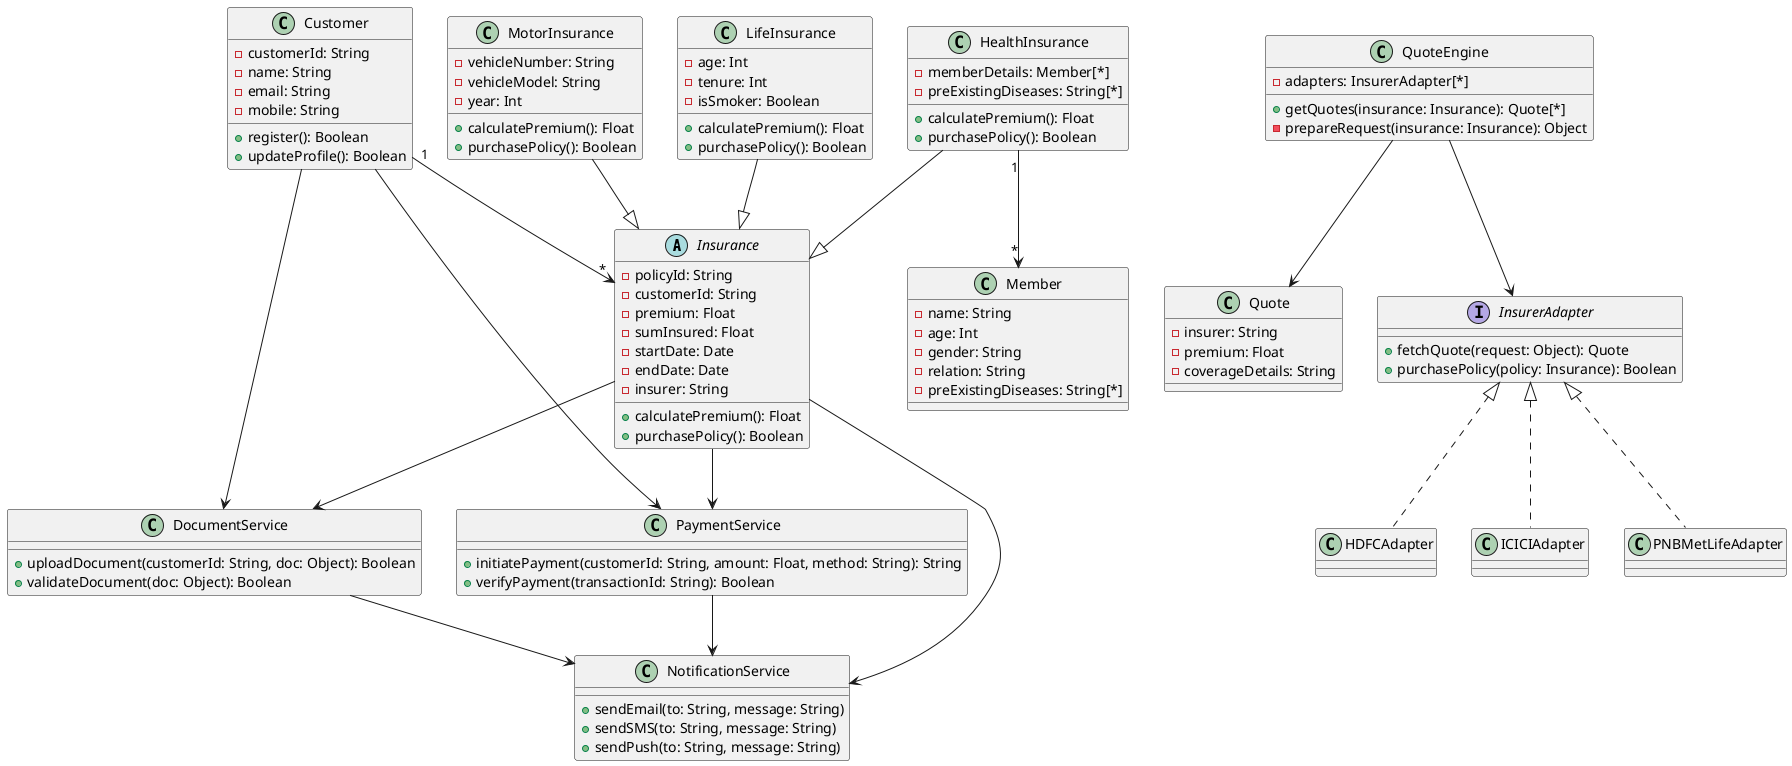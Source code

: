 @startuml

' Abstract Insurance class
abstract class Insurance {
    - policyId: String
    - customerId: String
    - premium: Float
    - sumInsured: Float
    - startDate: Date
    - endDate: Date
    - insurer: String

    + calculatePremium(): Float
    + purchasePolicy(): Boolean
}

' Subclasses
class MotorInsurance {
    - vehicleNumber: String
    - vehicleModel: String
    - year: Int

    + calculatePremium(): Float
    + purchasePolicy(): Boolean
}

class HealthInsurance {
    - memberDetails: Member[*]
    - preExistingDiseases: String[*]

    + calculatePremium(): Float
    + purchasePolicy(): Boolean
}

class LifeInsurance {
    - age: Int
    - tenure: Int
    - isSmoker: Boolean

    + calculatePremium(): Float
    + purchasePolicy(): Boolean
}

' Inheritance
MotorInsurance --|> Insurance
HealthInsurance --|> Insurance
LifeInsurance --|> Insurance

' Supporting Member class
class Member {
    - name: String
    - age: Int
    - gender: String
    - relation: String
    - preExistingDiseases: String[*]
}

' Associations
HealthInsurance "1" --> "*" Member

' Customer class
class Customer {
    - customerId: String
    - name: String
    - email: String
    - mobile: String

    + register(): Boolean
    + updateProfile(): Boolean
}

' Associations
Customer "1" --> "*" Insurance

' Quote class
class Quote {
    - insurer: String
    - premium: Float
    - coverageDetails: String
}

' Adapter interface and concrete implementations
interface InsurerAdapter {
    + fetchQuote(request: Object): Quote
    + purchasePolicy(policy: Insurance): Boolean
}

class HDFCAdapter
class ICICIAdapter
class PNBMetLifeAdapter

InsurerAdapter <|.. HDFCAdapter
InsurerAdapter <|.. ICICIAdapter
InsurerAdapter <|.. PNBMetLifeAdapter

' Quote Engine
class QuoteEngine {
    - adapters: InsurerAdapter[*]
    + getQuotes(insurance: Insurance): Quote[*]
    - prepareRequest(insurance: Insurance): Object
}

QuoteEngine --> InsurerAdapter
QuoteEngine --> Quote

' Document Service
class DocumentService {
    + uploadDocument(customerId: String, doc: Object): Boolean
    + validateDocument(doc: Object): Boolean
}

Customer --> DocumentService
Insurance --> DocumentService

' Payment Service
class PaymentService {
    + initiatePayment(customerId: String, amount: Float, method: String): String
    + verifyPayment(transactionId: String): Boolean
}

Customer --> PaymentService
Insurance --> PaymentService

' Notification Service
class NotificationService {
    + sendEmail(to: String, message: String)
    + sendSMS(to: String, message: String)
    + sendPush(to: String, message: String)
}

PaymentService --> NotificationService
DocumentService --> NotificationService
Insurance --> NotificationService

@enduml
